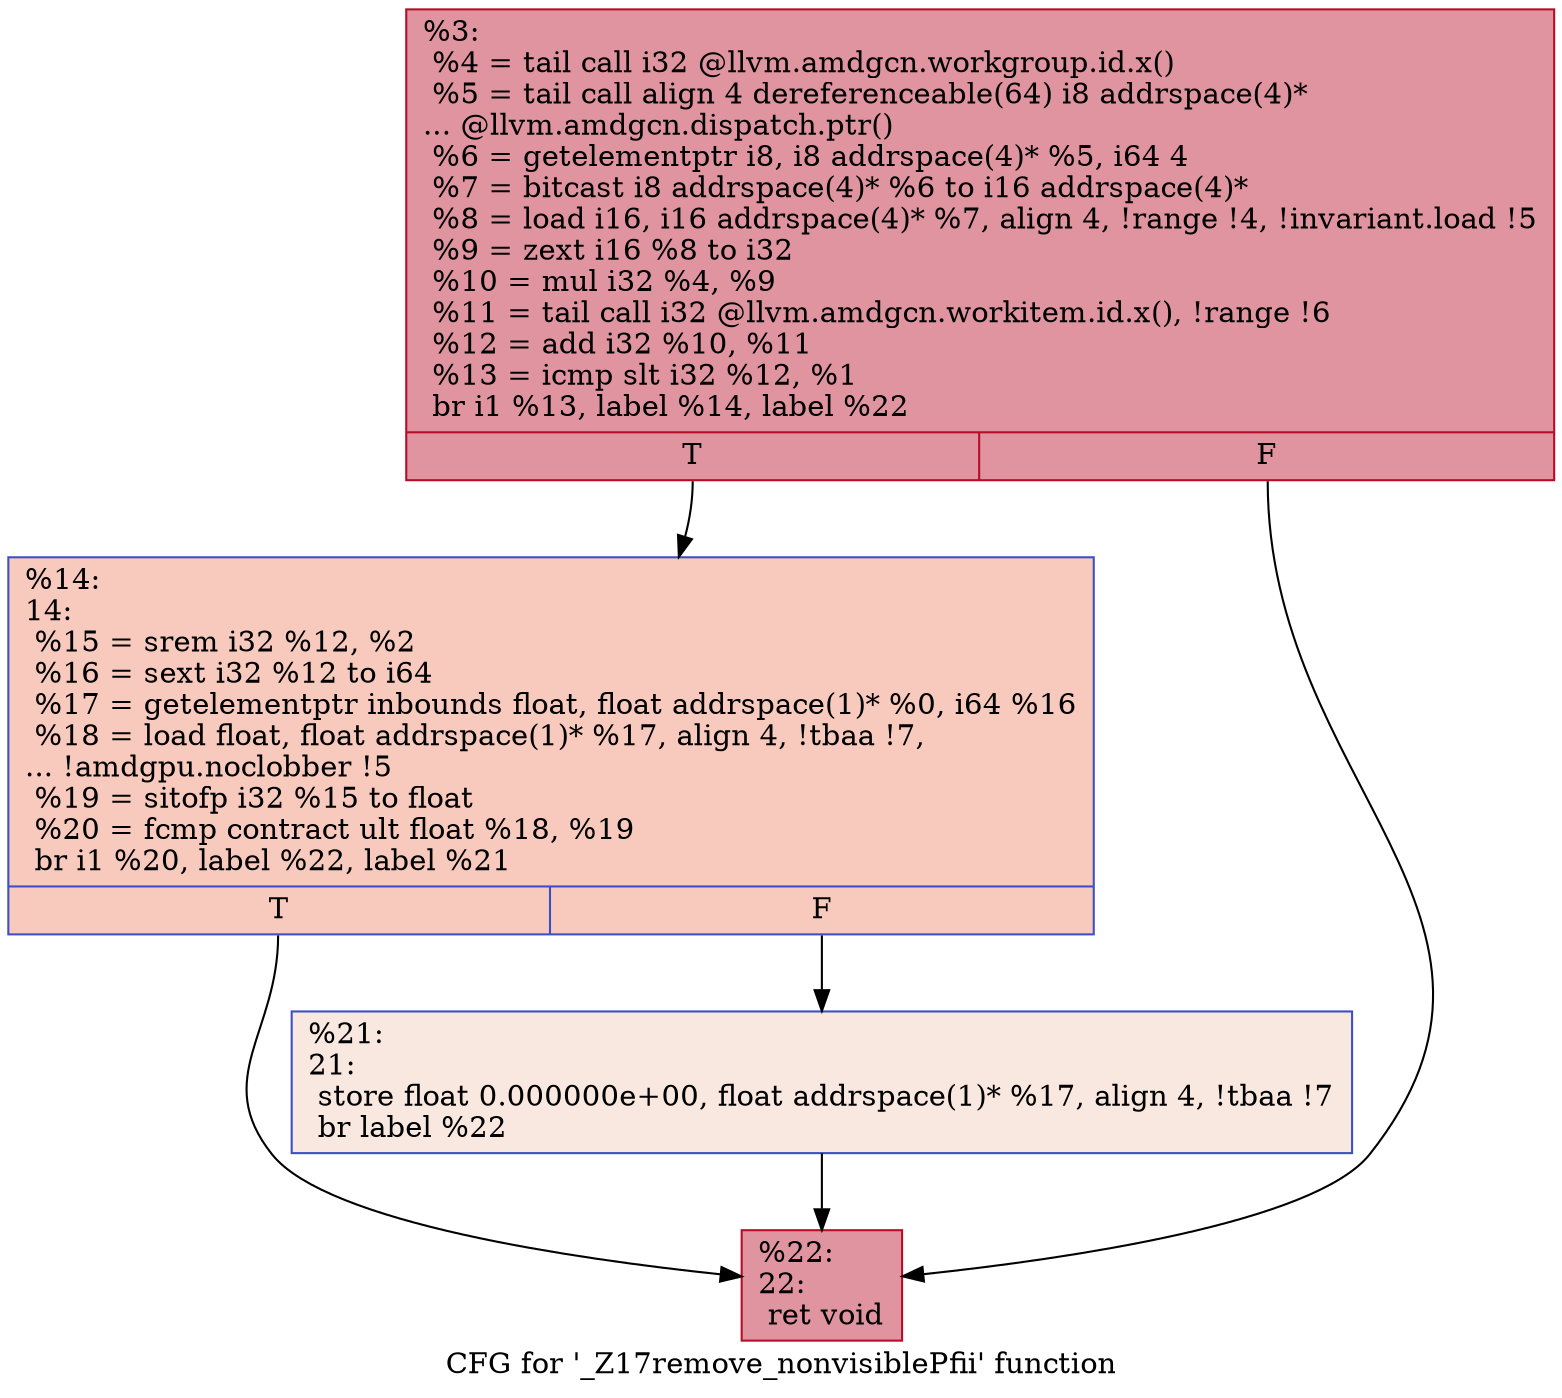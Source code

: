 digraph "CFG for '_Z17remove_nonvisiblePfii' function" {
	label="CFG for '_Z17remove_nonvisiblePfii' function";

	Node0x45d1040 [shape=record,color="#b70d28ff", style=filled, fillcolor="#b70d2870",label="{%3:\l  %4 = tail call i32 @llvm.amdgcn.workgroup.id.x()\l  %5 = tail call align 4 dereferenceable(64) i8 addrspace(4)*\l... @llvm.amdgcn.dispatch.ptr()\l  %6 = getelementptr i8, i8 addrspace(4)* %5, i64 4\l  %7 = bitcast i8 addrspace(4)* %6 to i16 addrspace(4)*\l  %8 = load i16, i16 addrspace(4)* %7, align 4, !range !4, !invariant.load !5\l  %9 = zext i16 %8 to i32\l  %10 = mul i32 %4, %9\l  %11 = tail call i32 @llvm.amdgcn.workitem.id.x(), !range !6\l  %12 = add i32 %10, %11\l  %13 = icmp slt i32 %12, %1\l  br i1 %13, label %14, label %22\l|{<s0>T|<s1>F}}"];
	Node0x45d1040:s0 -> Node0x45d2f10;
	Node0x45d1040:s1 -> Node0x45d2fa0;
	Node0x45d2f10 [shape=record,color="#3d50c3ff", style=filled, fillcolor="#ef886b70",label="{%14:\l14:                                               \l  %15 = srem i32 %12, %2\l  %16 = sext i32 %12 to i64\l  %17 = getelementptr inbounds float, float addrspace(1)* %0, i64 %16\l  %18 = load float, float addrspace(1)* %17, align 4, !tbaa !7,\l... !amdgpu.noclobber !5\l  %19 = sitofp i32 %15 to float\l  %20 = fcmp contract ult float %18, %19\l  br i1 %20, label %22, label %21\l|{<s0>T|<s1>F}}"];
	Node0x45d2f10:s0 -> Node0x45d2fa0;
	Node0x45d2f10:s1 -> Node0x45d3c20;
	Node0x45d3c20 [shape=record,color="#3d50c3ff", style=filled, fillcolor="#f1ccb870",label="{%21:\l21:                                               \l  store float 0.000000e+00, float addrspace(1)* %17, align 4, !tbaa !7\l  br label %22\l}"];
	Node0x45d3c20 -> Node0x45d2fa0;
	Node0x45d2fa0 [shape=record,color="#b70d28ff", style=filled, fillcolor="#b70d2870",label="{%22:\l22:                                               \l  ret void\l}"];
}
